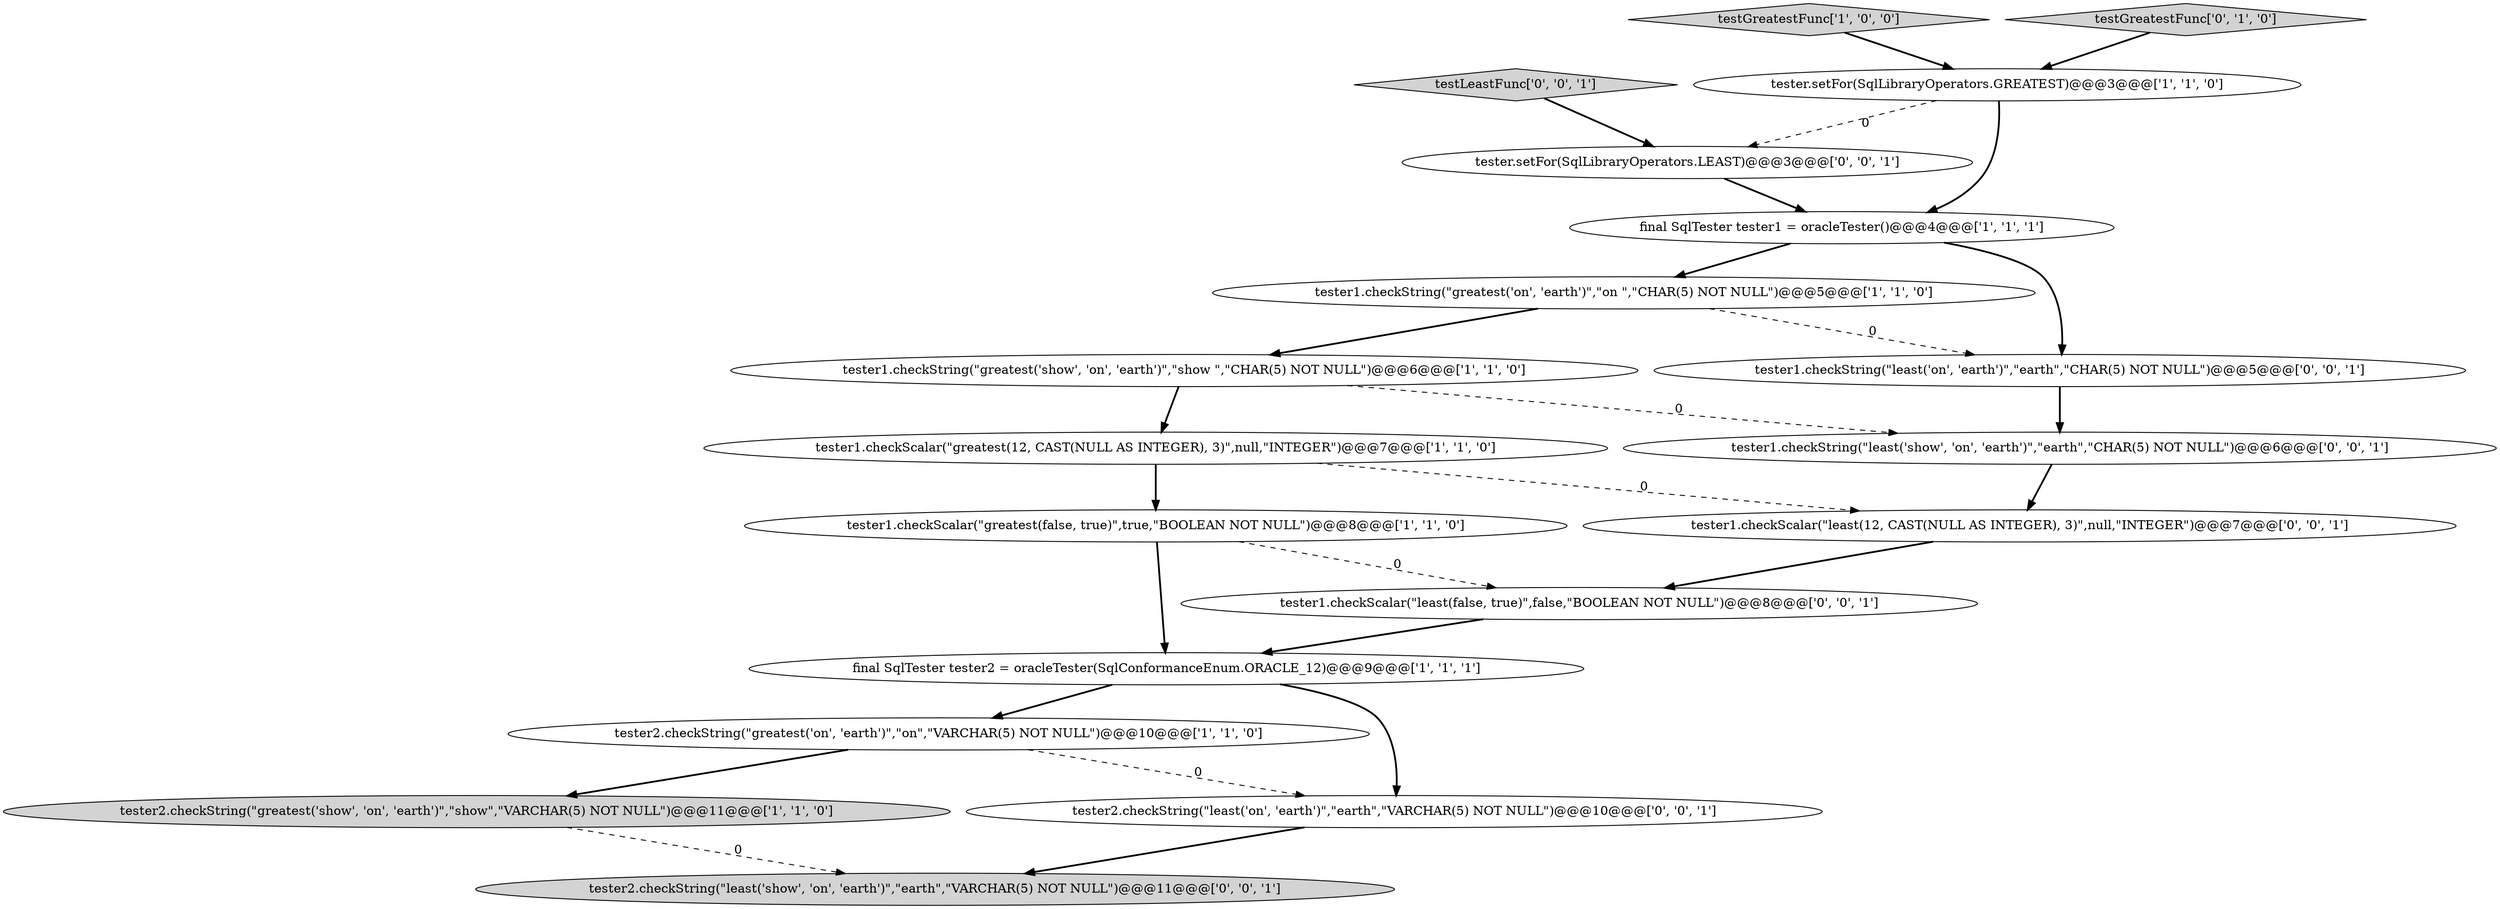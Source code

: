 digraph {
7 [style = filled, label = "tester1.checkScalar(\"greatest(false, true)\",true,\"BOOLEAN NOT NULL\")@@@8@@@['1', '1', '0']", fillcolor = white, shape = ellipse image = "AAA0AAABBB1BBB"];
15 [style = filled, label = "tester2.checkString(\"least('on', 'earth')\",\"earth\",\"VARCHAR(5) NOT NULL\")@@@10@@@['0', '0', '1']", fillcolor = white, shape = ellipse image = "AAA0AAABBB3BBB"];
16 [style = filled, label = "tester1.checkScalar(\"least(12, CAST(NULL AS INTEGER), 3)\",null,\"INTEGER\")@@@7@@@['0', '0', '1']", fillcolor = white, shape = ellipse image = "AAA0AAABBB3BBB"];
18 [style = filled, label = "testLeastFunc['0', '0', '1']", fillcolor = lightgray, shape = diamond image = "AAA0AAABBB3BBB"];
8 [style = filled, label = "tester2.checkString(\"greatest('show', 'on', 'earth')\",\"show\",\"VARCHAR(5) NOT NULL\")@@@11@@@['1', '1', '0']", fillcolor = lightgray, shape = ellipse image = "AAA0AAABBB1BBB"];
17 [style = filled, label = "tester1.checkString(\"least('show', 'on', 'earth')\",\"earth\",\"CHAR(5) NOT NULL\")@@@6@@@['0', '0', '1']", fillcolor = white, shape = ellipse image = "AAA0AAABBB3BBB"];
0 [style = filled, label = "tester1.checkScalar(\"greatest(12, CAST(NULL AS INTEGER), 3)\",null,\"INTEGER\")@@@7@@@['1', '1', '0']", fillcolor = white, shape = ellipse image = "AAA0AAABBB1BBB"];
6 [style = filled, label = "final SqlTester tester1 = oracleTester()@@@4@@@['1', '1', '1']", fillcolor = white, shape = ellipse image = "AAA0AAABBB1BBB"];
1 [style = filled, label = "tester2.checkString(\"greatest('on', 'earth')\",\"on\",\"VARCHAR(5) NOT NULL\")@@@10@@@['1', '1', '0']", fillcolor = white, shape = ellipse image = "AAA0AAABBB1BBB"];
9 [style = filled, label = "tester1.checkString(\"greatest('on', 'earth')\",\"on \",\"CHAR(5) NOT NULL\")@@@5@@@['1', '1', '0']", fillcolor = white, shape = ellipse image = "AAA0AAABBB1BBB"];
12 [style = filled, label = "tester2.checkString(\"least('show', 'on', 'earth')\",\"earth\",\"VARCHAR(5) NOT NULL\")@@@11@@@['0', '0', '1']", fillcolor = lightgray, shape = ellipse image = "AAA0AAABBB3BBB"];
11 [style = filled, label = "tester.setFor(SqlLibraryOperators.LEAST)@@@3@@@['0', '0', '1']", fillcolor = white, shape = ellipse image = "AAA0AAABBB3BBB"];
14 [style = filled, label = "tester1.checkScalar(\"least(false, true)\",false,\"BOOLEAN NOT NULL\")@@@8@@@['0', '0', '1']", fillcolor = white, shape = ellipse image = "AAA0AAABBB3BBB"];
13 [style = filled, label = "tester1.checkString(\"least('on', 'earth')\",\"earth\",\"CHAR(5) NOT NULL\")@@@5@@@['0', '0', '1']", fillcolor = white, shape = ellipse image = "AAA0AAABBB3BBB"];
5 [style = filled, label = "final SqlTester tester2 = oracleTester(SqlConformanceEnum.ORACLE_12)@@@9@@@['1', '1', '1']", fillcolor = white, shape = ellipse image = "AAA0AAABBB1BBB"];
2 [style = filled, label = "tester1.checkString(\"greatest('show', 'on', 'earth')\",\"show \",\"CHAR(5) NOT NULL\")@@@6@@@['1', '1', '0']", fillcolor = white, shape = ellipse image = "AAA0AAABBB1BBB"];
3 [style = filled, label = "testGreatestFunc['1', '0', '0']", fillcolor = lightgray, shape = diamond image = "AAA0AAABBB1BBB"];
10 [style = filled, label = "testGreatestFunc['0', '1', '0']", fillcolor = lightgray, shape = diamond image = "AAA0AAABBB2BBB"];
4 [style = filled, label = "tester.setFor(SqlLibraryOperators.GREATEST)@@@3@@@['1', '1', '0']", fillcolor = white, shape = ellipse image = "AAA0AAABBB1BBB"];
1->8 [style = bold, label=""];
4->6 [style = bold, label=""];
9->2 [style = bold, label=""];
7->14 [style = dashed, label="0"];
1->15 [style = dashed, label="0"];
11->6 [style = bold, label=""];
18->11 [style = bold, label=""];
0->16 [style = dashed, label="0"];
5->15 [style = bold, label=""];
8->12 [style = dashed, label="0"];
2->17 [style = dashed, label="0"];
3->4 [style = bold, label=""];
0->7 [style = bold, label=""];
5->1 [style = bold, label=""];
13->17 [style = bold, label=""];
7->5 [style = bold, label=""];
2->0 [style = bold, label=""];
6->13 [style = bold, label=""];
9->13 [style = dashed, label="0"];
10->4 [style = bold, label=""];
16->14 [style = bold, label=""];
15->12 [style = bold, label=""];
4->11 [style = dashed, label="0"];
6->9 [style = bold, label=""];
17->16 [style = bold, label=""];
14->5 [style = bold, label=""];
}
